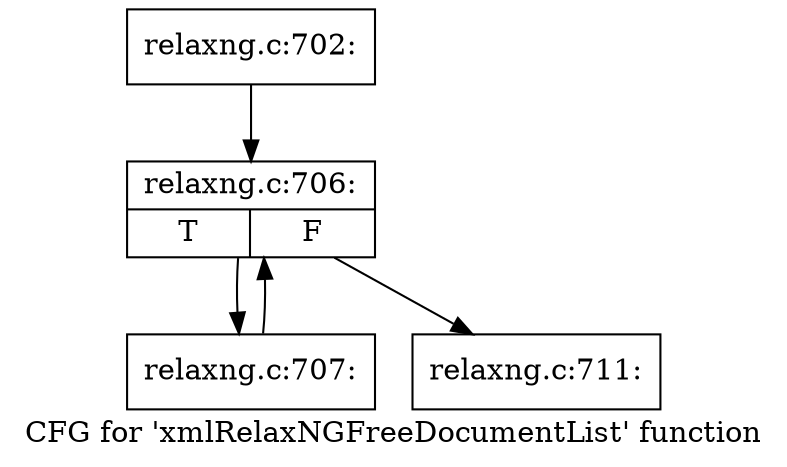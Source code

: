 digraph "CFG for 'xmlRelaxNGFreeDocumentList' function" {
	label="CFG for 'xmlRelaxNGFreeDocumentList' function";

	Node0x555e9c243bb0 [shape=record,label="{relaxng.c:702:}"];
	Node0x555e9c243bb0 -> Node0x555e9c2445a0;
	Node0x555e9c2445a0 [shape=record,label="{relaxng.c:706:|{<s0>T|<s1>F}}"];
	Node0x555e9c2445a0 -> Node0x555e9c2449a0;
	Node0x555e9c2445a0 -> Node0x555e9c2447c0;
	Node0x555e9c2449a0 [shape=record,label="{relaxng.c:707:}"];
	Node0x555e9c2449a0 -> Node0x555e9c2445a0;
	Node0x555e9c2447c0 [shape=record,label="{relaxng.c:711:}"];
}
